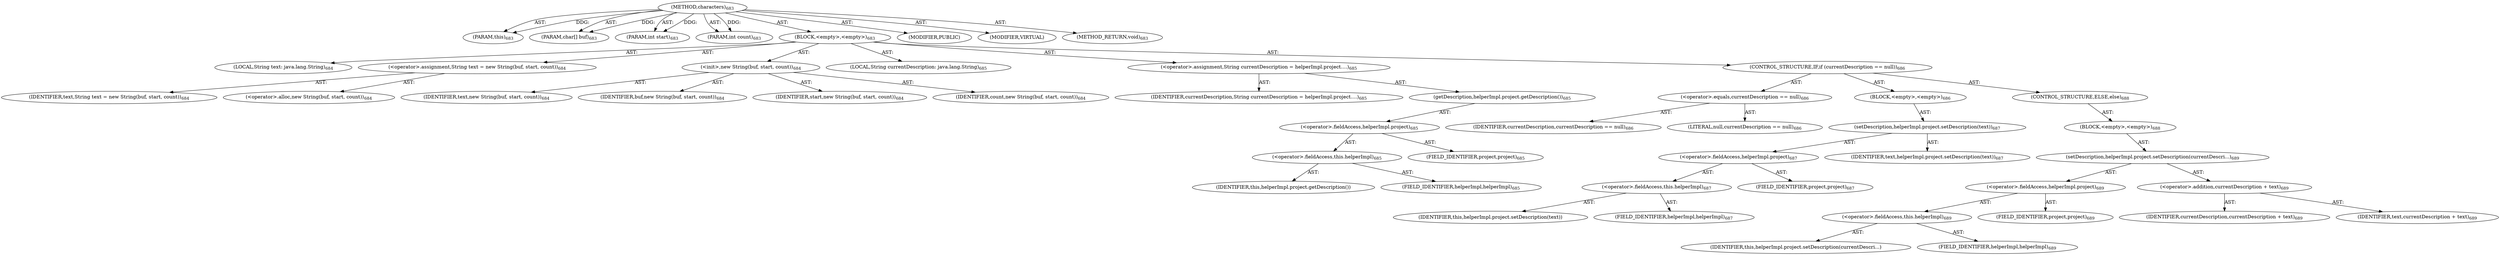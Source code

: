 digraph "characters" {  
"111669149715" [label = <(METHOD,characters)<SUB>683</SUB>> ]
"115964117059" [label = <(PARAM,this)<SUB>683</SUB>> ]
"115964117060" [label = <(PARAM,char[] buf)<SUB>683</SUB>> ]
"115964117061" [label = <(PARAM,int start)<SUB>683</SUB>> ]
"115964117062" [label = <(PARAM,int count)<SUB>683</SUB>> ]
"25769803883" [label = <(BLOCK,&lt;empty&gt;,&lt;empty&gt;)<SUB>683</SUB>> ]
"94489280565" [label = <(LOCAL,String text: java.lang.String)<SUB>684</SUB>> ]
"30064771490" [label = <(&lt;operator&gt;.assignment,String text = new String(buf, start, count))<SUB>684</SUB>> ]
"68719477121" [label = <(IDENTIFIER,text,String text = new String(buf, start, count))<SUB>684</SUB>> ]
"30064771491" [label = <(&lt;operator&gt;.alloc,new String(buf, start, count))<SUB>684</SUB>> ]
"30064771492" [label = <(&lt;init&gt;,new String(buf, start, count))<SUB>684</SUB>> ]
"68719477122" [label = <(IDENTIFIER,text,new String(buf, start, count))<SUB>684</SUB>> ]
"68719477123" [label = <(IDENTIFIER,buf,new String(buf, start, count))<SUB>684</SUB>> ]
"68719477124" [label = <(IDENTIFIER,start,new String(buf, start, count))<SUB>684</SUB>> ]
"68719477125" [label = <(IDENTIFIER,count,new String(buf, start, count))<SUB>684</SUB>> ]
"94489280566" [label = <(LOCAL,String currentDescription: java.lang.String)<SUB>685</SUB>> ]
"30064771493" [label = <(&lt;operator&gt;.assignment,String currentDescription = helperImpl.project....)<SUB>685</SUB>> ]
"68719477126" [label = <(IDENTIFIER,currentDescription,String currentDescription = helperImpl.project....)<SUB>685</SUB>> ]
"30064771494" [label = <(getDescription,helperImpl.project.getDescription())<SUB>685</SUB>> ]
"30064771495" [label = <(&lt;operator&gt;.fieldAccess,helperImpl.project)<SUB>685</SUB>> ]
"30064771496" [label = <(&lt;operator&gt;.fieldAccess,this.helperImpl)<SUB>685</SUB>> ]
"68719477127" [label = <(IDENTIFIER,this,helperImpl.project.getDescription())> ]
"55834574960" [label = <(FIELD_IDENTIFIER,helperImpl,helperImpl)<SUB>685</SUB>> ]
"55834574961" [label = <(FIELD_IDENTIFIER,project,project)<SUB>685</SUB>> ]
"47244640321" [label = <(CONTROL_STRUCTURE,IF,if (currentDescription == null))<SUB>686</SUB>> ]
"30064771497" [label = <(&lt;operator&gt;.equals,currentDescription == null)<SUB>686</SUB>> ]
"68719477128" [label = <(IDENTIFIER,currentDescription,currentDescription == null)<SUB>686</SUB>> ]
"90194313287" [label = <(LITERAL,null,currentDescription == null)<SUB>686</SUB>> ]
"25769803884" [label = <(BLOCK,&lt;empty&gt;,&lt;empty&gt;)<SUB>686</SUB>> ]
"30064771498" [label = <(setDescription,helperImpl.project.setDescription(text))<SUB>687</SUB>> ]
"30064771499" [label = <(&lt;operator&gt;.fieldAccess,helperImpl.project)<SUB>687</SUB>> ]
"30064771500" [label = <(&lt;operator&gt;.fieldAccess,this.helperImpl)<SUB>687</SUB>> ]
"68719477129" [label = <(IDENTIFIER,this,helperImpl.project.setDescription(text))> ]
"55834574962" [label = <(FIELD_IDENTIFIER,helperImpl,helperImpl)<SUB>687</SUB>> ]
"55834574963" [label = <(FIELD_IDENTIFIER,project,project)<SUB>687</SUB>> ]
"68719477130" [label = <(IDENTIFIER,text,helperImpl.project.setDescription(text))<SUB>687</SUB>> ]
"47244640322" [label = <(CONTROL_STRUCTURE,ELSE,else)<SUB>688</SUB>> ]
"25769803885" [label = <(BLOCK,&lt;empty&gt;,&lt;empty&gt;)<SUB>688</SUB>> ]
"30064771501" [label = <(setDescription,helperImpl.project.setDescription(currentDescri...)<SUB>689</SUB>> ]
"30064771502" [label = <(&lt;operator&gt;.fieldAccess,helperImpl.project)<SUB>689</SUB>> ]
"30064771503" [label = <(&lt;operator&gt;.fieldAccess,this.helperImpl)<SUB>689</SUB>> ]
"68719477131" [label = <(IDENTIFIER,this,helperImpl.project.setDescription(currentDescri...)> ]
"55834574964" [label = <(FIELD_IDENTIFIER,helperImpl,helperImpl)<SUB>689</SUB>> ]
"55834574965" [label = <(FIELD_IDENTIFIER,project,project)<SUB>689</SUB>> ]
"30064771504" [label = <(&lt;operator&gt;.addition,currentDescription + text)<SUB>689</SUB>> ]
"68719477132" [label = <(IDENTIFIER,currentDescription,currentDescription + text)<SUB>689</SUB>> ]
"68719477133" [label = <(IDENTIFIER,text,currentDescription + text)<SUB>689</SUB>> ]
"133143986224" [label = <(MODIFIER,PUBLIC)> ]
"133143986225" [label = <(MODIFIER,VIRTUAL)> ]
"128849018899" [label = <(METHOD_RETURN,void)<SUB>683</SUB>> ]
  "111669149715" -> "115964117059"  [ label = "AST: "] 
  "111669149715" -> "115964117060"  [ label = "AST: "] 
  "111669149715" -> "115964117061"  [ label = "AST: "] 
  "111669149715" -> "115964117062"  [ label = "AST: "] 
  "111669149715" -> "25769803883"  [ label = "AST: "] 
  "111669149715" -> "133143986224"  [ label = "AST: "] 
  "111669149715" -> "133143986225"  [ label = "AST: "] 
  "111669149715" -> "128849018899"  [ label = "AST: "] 
  "25769803883" -> "94489280565"  [ label = "AST: "] 
  "25769803883" -> "30064771490"  [ label = "AST: "] 
  "25769803883" -> "30064771492"  [ label = "AST: "] 
  "25769803883" -> "94489280566"  [ label = "AST: "] 
  "25769803883" -> "30064771493"  [ label = "AST: "] 
  "25769803883" -> "47244640321"  [ label = "AST: "] 
  "30064771490" -> "68719477121"  [ label = "AST: "] 
  "30064771490" -> "30064771491"  [ label = "AST: "] 
  "30064771492" -> "68719477122"  [ label = "AST: "] 
  "30064771492" -> "68719477123"  [ label = "AST: "] 
  "30064771492" -> "68719477124"  [ label = "AST: "] 
  "30064771492" -> "68719477125"  [ label = "AST: "] 
  "30064771493" -> "68719477126"  [ label = "AST: "] 
  "30064771493" -> "30064771494"  [ label = "AST: "] 
  "30064771494" -> "30064771495"  [ label = "AST: "] 
  "30064771495" -> "30064771496"  [ label = "AST: "] 
  "30064771495" -> "55834574961"  [ label = "AST: "] 
  "30064771496" -> "68719477127"  [ label = "AST: "] 
  "30064771496" -> "55834574960"  [ label = "AST: "] 
  "47244640321" -> "30064771497"  [ label = "AST: "] 
  "47244640321" -> "25769803884"  [ label = "AST: "] 
  "47244640321" -> "47244640322"  [ label = "AST: "] 
  "30064771497" -> "68719477128"  [ label = "AST: "] 
  "30064771497" -> "90194313287"  [ label = "AST: "] 
  "25769803884" -> "30064771498"  [ label = "AST: "] 
  "30064771498" -> "30064771499"  [ label = "AST: "] 
  "30064771498" -> "68719477130"  [ label = "AST: "] 
  "30064771499" -> "30064771500"  [ label = "AST: "] 
  "30064771499" -> "55834574963"  [ label = "AST: "] 
  "30064771500" -> "68719477129"  [ label = "AST: "] 
  "30064771500" -> "55834574962"  [ label = "AST: "] 
  "47244640322" -> "25769803885"  [ label = "AST: "] 
  "25769803885" -> "30064771501"  [ label = "AST: "] 
  "30064771501" -> "30064771502"  [ label = "AST: "] 
  "30064771501" -> "30064771504"  [ label = "AST: "] 
  "30064771502" -> "30064771503"  [ label = "AST: "] 
  "30064771502" -> "55834574965"  [ label = "AST: "] 
  "30064771503" -> "68719477131"  [ label = "AST: "] 
  "30064771503" -> "55834574964"  [ label = "AST: "] 
  "30064771504" -> "68719477132"  [ label = "AST: "] 
  "30064771504" -> "68719477133"  [ label = "AST: "] 
  "111669149715" -> "115964117059"  [ label = "DDG: "] 
  "111669149715" -> "115964117060"  [ label = "DDG: "] 
  "111669149715" -> "115964117061"  [ label = "DDG: "] 
  "111669149715" -> "115964117062"  [ label = "DDG: "] 
}
